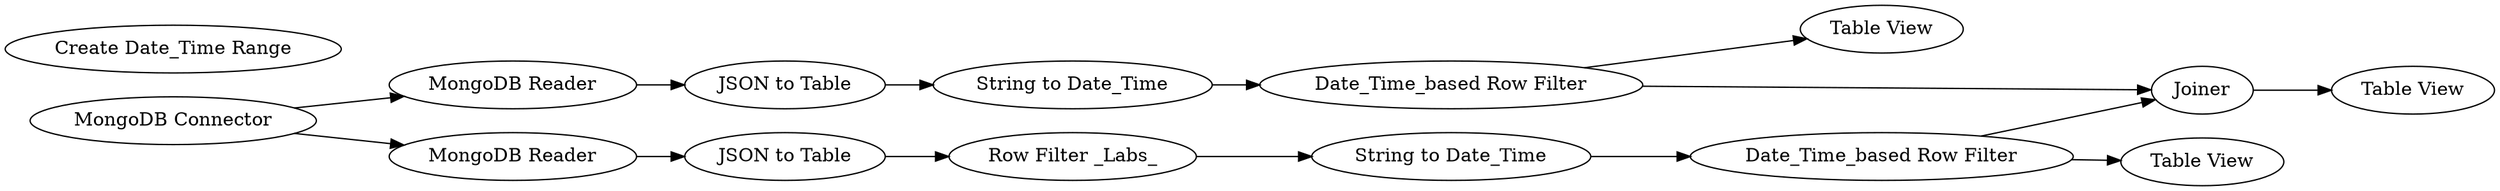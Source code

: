 digraph {
	1 [label="MongoDB Connector"]
	2 [label="MongoDB Reader"]
	3 [label="JSON to Table"]
	4 [label="MongoDB Reader"]
	5 [label="JSON to Table"]
	6 [label="Row Filter _Labs_"]
	11 [label="String to Date_Time"]
	12 [label="Table View"]
	13 [label="Create Date_Time Range"]
	14 [label="Date_Time_based Row Filter"]
	16 [label="String to Date_Time"]
	17 [label="Date_Time_based Row Filter"]
	18 [label="Table View"]
	19 [label=Joiner]
	20 [label="Table View"]
	1 -> 2
	1 -> 4
	2 -> 3
	3 -> 16
	4 -> 5
	5 -> 6
	6 -> 11
	11 -> 14
	14 -> 12
	14 -> 19
	16 -> 17
	17 -> 19
	17 -> 18
	19 -> 20
	rankdir=LR
}
